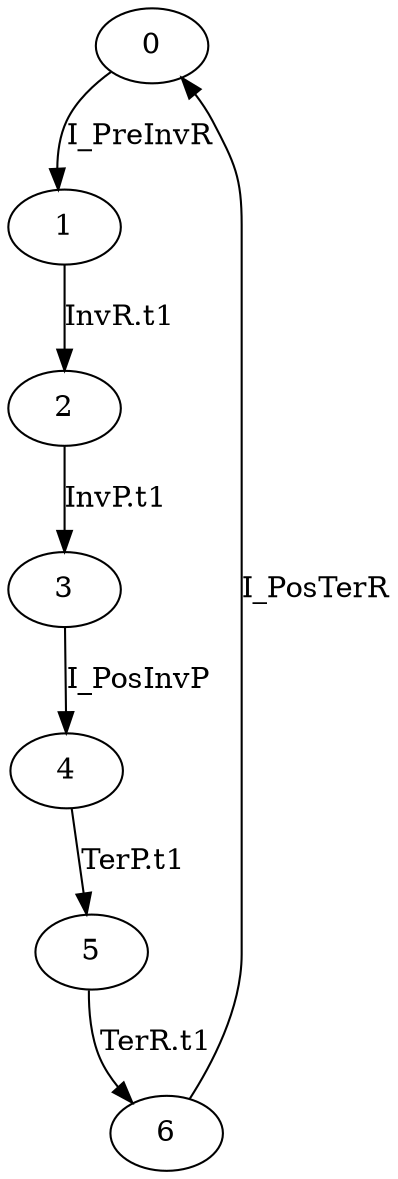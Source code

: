 digraph P1 {
0 -> 1 [ label="I_PreInvR" ];
1 -> 2 [ label="InvR.t1" ];
2 -> 3 [ label="InvP.t1" ];
3 -> 4 [ label="I_PosInvP" ];
4 -> 5 [ label="TerP.t1" ];
5 -> 6 [ label="TerR.t1" ];
6 -> 0 [ label="I_PosTerR" ];
}
